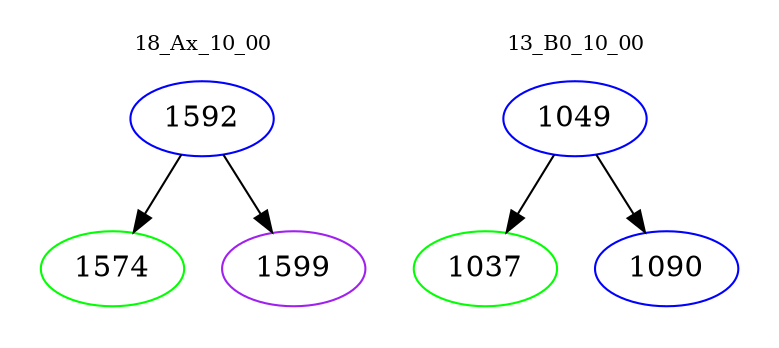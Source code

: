 digraph{
subgraph cluster_0 {
color = white
label = "18_Ax_10_00";
fontsize=10;
T0_1592 [label="1592", color="blue"]
T0_1592 -> T0_1574 [color="black"]
T0_1574 [label="1574", color="green"]
T0_1592 -> T0_1599 [color="black"]
T0_1599 [label="1599", color="purple"]
}
subgraph cluster_1 {
color = white
label = "13_B0_10_00";
fontsize=10;
T1_1049 [label="1049", color="blue"]
T1_1049 -> T1_1037 [color="black"]
T1_1037 [label="1037", color="green"]
T1_1049 -> T1_1090 [color="black"]
T1_1090 [label="1090", color="blue"]
}
}
